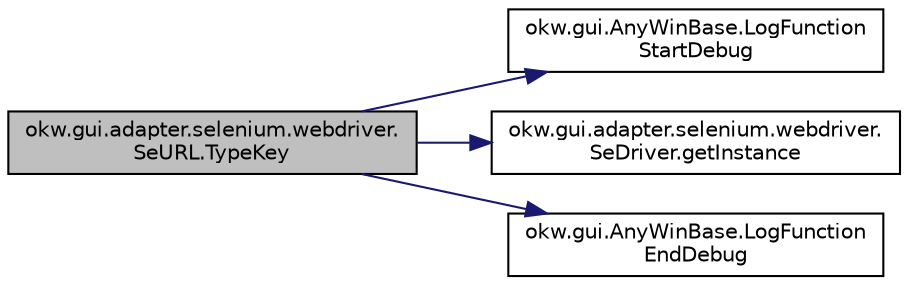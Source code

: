 digraph "okw.gui.adapter.selenium.webdriver.SeURL.TypeKey"
{
 // INTERACTIVE_SVG=YES
 // LATEX_PDF_SIZE
  edge [fontname="Helvetica",fontsize="10",labelfontname="Helvetica",labelfontsize="10"];
  node [fontname="Helvetica",fontsize="10",shape=record];
  rankdir="LR";
  Node32 [label="okw.gui.adapter.selenium.webdriver.\lSeURL.TypeKey",height=0.2,width=0.4,color="black", fillcolor="grey75", style="filled", fontcolor="black",tooltip="Setzt den Wert der URL im aktiven Browser/BrowserChild und navigiert zur gegebenen Seite."];
  Node32 -> Node33 [color="midnightblue",fontsize="10",style="solid",fontname="Helvetica"];
  Node33 [label="okw.gui.AnyWinBase.LogFunction\lStartDebug",height=0.2,width=0.4,color="black", fillcolor="white", style="filled",URL="$classokw_1_1gui_1_1_any_win_base.html#abaab572bdbed7b471f659d5dd8c76853",tooltip="Methode ruft die Methode Logger.Instance.LogFunctionStartDebug(fps_FunctionName), und erweitert den g..."];
  Node32 -> Node34 [color="midnightblue",fontsize="10",style="solid",fontname="Helvetica"];
  Node34 [label="okw.gui.adapter.selenium.webdriver.\lSeDriver.getInstance",height=0.2,width=0.4,color="black", fillcolor="white", style="filled",URL="$classokw_1_1gui_1_1adapter_1_1selenium_1_1webdriver_1_1_se_driver.html#aee9e3f8a67f4ad1f8100a33ba71c926e",tooltip="Gibt die Instance für die einzige Instanz dieser Klasse zurück."];
  Node32 -> Node35 [color="midnightblue",fontsize="10",style="solid",fontname="Helvetica"];
  Node35 [label="okw.gui.AnyWinBase.LogFunction\lEndDebug",height=0.2,width=0.4,color="black", fillcolor="white", style="filled",URL="$classokw_1_1gui_1_1_any_win_base.html#a51cf50ace21902b3a5359316f53a7f3e",tooltip="Methode ruft die Methode Logger.Instance.LogFunctionEndDebug() auf."];
}
